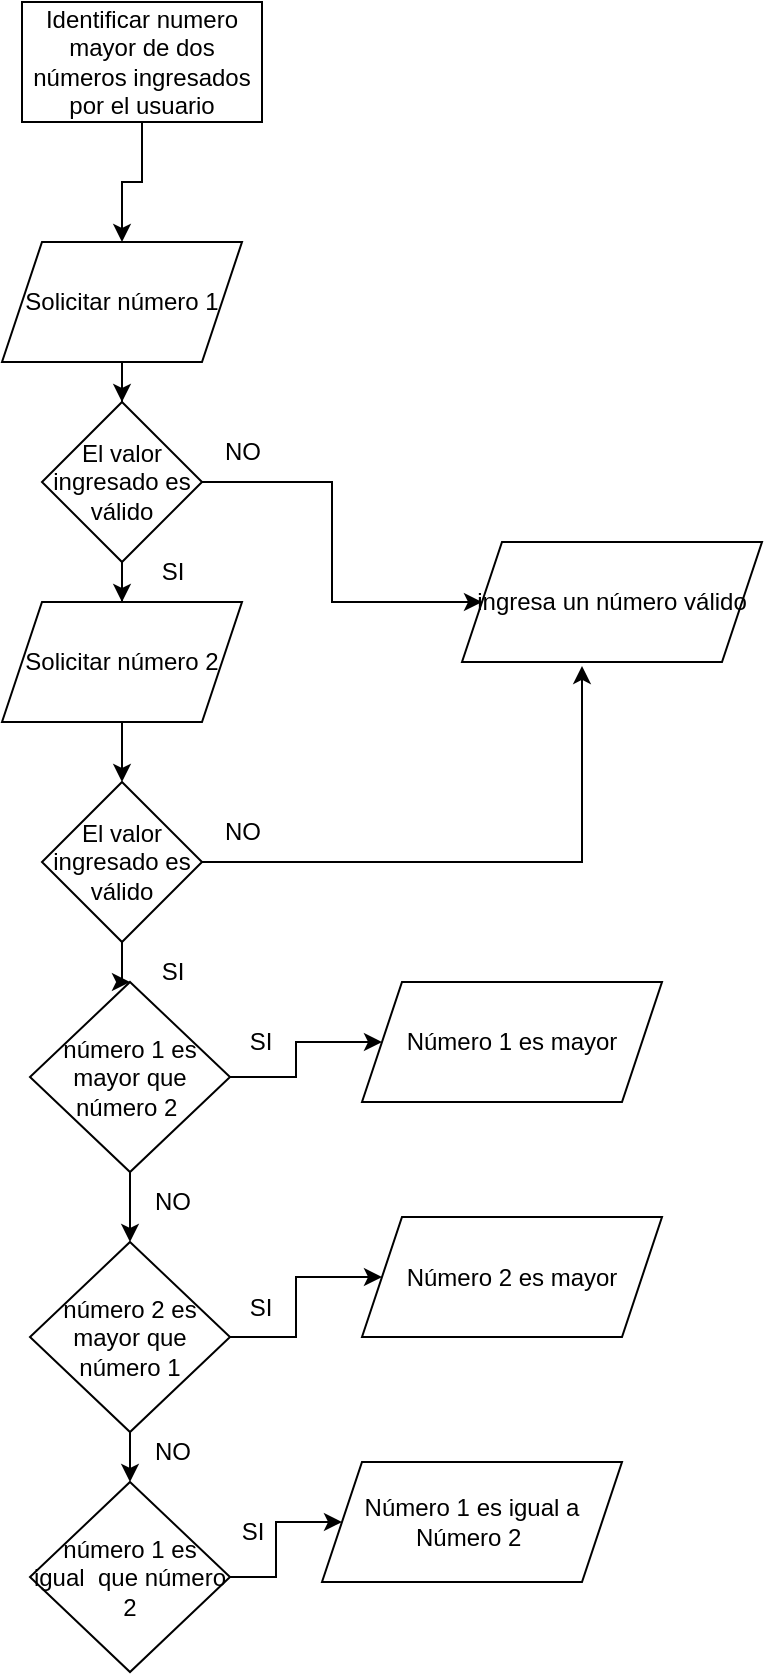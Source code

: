 <mxfile version="26.2.14">
  <diagram name="Página-1" id="dyqVrA5GCl1D7wgS-8rP">
    <mxGraphModel dx="1360" dy="793" grid="1" gridSize="10" guides="1" tooltips="1" connect="1" arrows="1" fold="1" page="1" pageScale="1" pageWidth="827" pageHeight="1169" math="0" shadow="0">
      <root>
        <mxCell id="0" />
        <mxCell id="1" parent="0" />
        <mxCell id="RI_AiMQp5WYKAtpPOHud-16" value="" style="edgeStyle=orthogonalEdgeStyle;rounded=0;orthogonalLoop=1;jettySize=auto;html=1;" edge="1" parent="1" source="RI_AiMQp5WYKAtpPOHud-1" target="RI_AiMQp5WYKAtpPOHud-2">
          <mxGeometry relative="1" as="geometry" />
        </mxCell>
        <mxCell id="RI_AiMQp5WYKAtpPOHud-1" value="Identificar numero mayor de dos números ingresados por el usuario" style="rounded=0;whiteSpace=wrap;html=1;" vertex="1" parent="1">
          <mxGeometry x="310" y="30" width="120" height="60" as="geometry" />
        </mxCell>
        <mxCell id="RI_AiMQp5WYKAtpPOHud-17" value="" style="edgeStyle=orthogonalEdgeStyle;rounded=0;orthogonalLoop=1;jettySize=auto;html=1;" edge="1" parent="1" source="RI_AiMQp5WYKAtpPOHud-2" target="RI_AiMQp5WYKAtpPOHud-4">
          <mxGeometry relative="1" as="geometry" />
        </mxCell>
        <mxCell id="RI_AiMQp5WYKAtpPOHud-2" value="Solicitar número 1" style="shape=parallelogram;perimeter=parallelogramPerimeter;whiteSpace=wrap;html=1;fixedSize=1;" vertex="1" parent="1">
          <mxGeometry x="300" y="150" width="120" height="60" as="geometry" />
        </mxCell>
        <mxCell id="RI_AiMQp5WYKAtpPOHud-21" value="" style="edgeStyle=orthogonalEdgeStyle;rounded=0;orthogonalLoop=1;jettySize=auto;html=1;" edge="1" parent="1" source="RI_AiMQp5WYKAtpPOHud-3" target="RI_AiMQp5WYKAtpPOHud-5">
          <mxGeometry relative="1" as="geometry" />
        </mxCell>
        <mxCell id="RI_AiMQp5WYKAtpPOHud-3" value="Solicitar número 2" style="shape=parallelogram;perimeter=parallelogramPerimeter;whiteSpace=wrap;html=1;fixedSize=1;" vertex="1" parent="1">
          <mxGeometry x="300" y="330" width="120" height="60" as="geometry" />
        </mxCell>
        <mxCell id="RI_AiMQp5WYKAtpPOHud-19" style="edgeStyle=orthogonalEdgeStyle;rounded=0;orthogonalLoop=1;jettySize=auto;html=1;" edge="1" parent="1" source="RI_AiMQp5WYKAtpPOHud-4" target="RI_AiMQp5WYKAtpPOHud-3">
          <mxGeometry relative="1" as="geometry" />
        </mxCell>
        <mxCell id="RI_AiMQp5WYKAtpPOHud-28" value="" style="edgeStyle=orthogonalEdgeStyle;rounded=0;orthogonalLoop=1;jettySize=auto;html=1;" edge="1" parent="1" source="RI_AiMQp5WYKAtpPOHud-4" target="RI_AiMQp5WYKAtpPOHud-6">
          <mxGeometry relative="1" as="geometry" />
        </mxCell>
        <mxCell id="RI_AiMQp5WYKAtpPOHud-4" value="El valor ingresado es válido" style="rhombus;whiteSpace=wrap;html=1;" vertex="1" parent="1">
          <mxGeometry x="320" y="230" width="80" height="80" as="geometry" />
        </mxCell>
        <mxCell id="RI_AiMQp5WYKAtpPOHud-22" value="" style="edgeStyle=orthogonalEdgeStyle;rounded=0;orthogonalLoop=1;jettySize=auto;html=1;" edge="1" parent="1" source="RI_AiMQp5WYKAtpPOHud-5" target="RI_AiMQp5WYKAtpPOHud-8">
          <mxGeometry relative="1" as="geometry" />
        </mxCell>
        <mxCell id="RI_AiMQp5WYKAtpPOHud-5" value="El valor ingresado es válido" style="rhombus;whiteSpace=wrap;html=1;" vertex="1" parent="1">
          <mxGeometry x="320" y="420" width="80" height="80" as="geometry" />
        </mxCell>
        <mxCell id="RI_AiMQp5WYKAtpPOHud-6" value="ingresa un número válido" style="shape=parallelogram;perimeter=parallelogramPerimeter;whiteSpace=wrap;html=1;fixedSize=1;" vertex="1" parent="1">
          <mxGeometry x="530" y="300" width="150" height="60" as="geometry" />
        </mxCell>
        <mxCell id="RI_AiMQp5WYKAtpPOHud-23" value="" style="edgeStyle=orthogonalEdgeStyle;rounded=0;orthogonalLoop=1;jettySize=auto;html=1;" edge="1" parent="1" source="RI_AiMQp5WYKAtpPOHud-8" target="RI_AiMQp5WYKAtpPOHud-9">
          <mxGeometry relative="1" as="geometry" />
        </mxCell>
        <mxCell id="RI_AiMQp5WYKAtpPOHud-25" value="" style="edgeStyle=orthogonalEdgeStyle;rounded=0;orthogonalLoop=1;jettySize=auto;html=1;" edge="1" parent="1" source="RI_AiMQp5WYKAtpPOHud-8" target="RI_AiMQp5WYKAtpPOHud-10">
          <mxGeometry relative="1" as="geometry" />
        </mxCell>
        <mxCell id="RI_AiMQp5WYKAtpPOHud-8" value="número 1 es mayor que número 2&amp;nbsp;" style="rhombus;whiteSpace=wrap;html=1;" vertex="1" parent="1">
          <mxGeometry x="314" y="520" width="100" height="95" as="geometry" />
        </mxCell>
        <mxCell id="RI_AiMQp5WYKAtpPOHud-24" value="" style="edgeStyle=orthogonalEdgeStyle;rounded=0;orthogonalLoop=1;jettySize=auto;html=1;" edge="1" parent="1" source="RI_AiMQp5WYKAtpPOHud-9" target="RI_AiMQp5WYKAtpPOHud-12">
          <mxGeometry relative="1" as="geometry" />
        </mxCell>
        <mxCell id="RI_AiMQp5WYKAtpPOHud-26" value="" style="edgeStyle=orthogonalEdgeStyle;rounded=0;orthogonalLoop=1;jettySize=auto;html=1;" edge="1" parent="1" source="RI_AiMQp5WYKAtpPOHud-9" target="RI_AiMQp5WYKAtpPOHud-11">
          <mxGeometry relative="1" as="geometry" />
        </mxCell>
        <mxCell id="RI_AiMQp5WYKAtpPOHud-9" value="número 2 es mayor que número 1" style="rhombus;whiteSpace=wrap;html=1;" vertex="1" parent="1">
          <mxGeometry x="314" y="650" width="100" height="95" as="geometry" />
        </mxCell>
        <mxCell id="RI_AiMQp5WYKAtpPOHud-10" value="Número 1 es mayor" style="shape=parallelogram;perimeter=parallelogramPerimeter;whiteSpace=wrap;html=1;fixedSize=1;" vertex="1" parent="1">
          <mxGeometry x="480" y="520" width="150" height="60" as="geometry" />
        </mxCell>
        <mxCell id="RI_AiMQp5WYKAtpPOHud-11" value="Número 2 es mayor" style="shape=parallelogram;perimeter=parallelogramPerimeter;whiteSpace=wrap;html=1;fixedSize=1;" vertex="1" parent="1">
          <mxGeometry x="480" y="637.5" width="150" height="60" as="geometry" />
        </mxCell>
        <mxCell id="RI_AiMQp5WYKAtpPOHud-27" value="" style="edgeStyle=orthogonalEdgeStyle;rounded=0;orthogonalLoop=1;jettySize=auto;html=1;" edge="1" parent="1" source="RI_AiMQp5WYKAtpPOHud-12" target="RI_AiMQp5WYKAtpPOHud-13">
          <mxGeometry relative="1" as="geometry" />
        </mxCell>
        <mxCell id="RI_AiMQp5WYKAtpPOHud-12" value="número 1 es igual&amp;nbsp; que número 2" style="rhombus;whiteSpace=wrap;html=1;" vertex="1" parent="1">
          <mxGeometry x="314" y="770" width="100" height="95" as="geometry" />
        </mxCell>
        <mxCell id="RI_AiMQp5WYKAtpPOHud-13" value="Número 1 es igual a Número 2&amp;nbsp;" style="shape=parallelogram;perimeter=parallelogramPerimeter;whiteSpace=wrap;html=1;fixedSize=1;" vertex="1" parent="1">
          <mxGeometry x="460" y="760" width="150" height="60" as="geometry" />
        </mxCell>
        <mxCell id="RI_AiMQp5WYKAtpPOHud-29" style="edgeStyle=orthogonalEdgeStyle;rounded=0;orthogonalLoop=1;jettySize=auto;html=1;entryX=0.4;entryY=1.033;entryDx=0;entryDy=0;entryPerimeter=0;" edge="1" parent="1" source="RI_AiMQp5WYKAtpPOHud-5" target="RI_AiMQp5WYKAtpPOHud-6">
          <mxGeometry relative="1" as="geometry" />
        </mxCell>
        <mxCell id="RI_AiMQp5WYKAtpPOHud-31" value="SI" style="text;html=1;align=center;verticalAlign=middle;resizable=0;points=[];autosize=1;strokeColor=none;fillColor=none;" vertex="1" parent="1">
          <mxGeometry x="370" y="500" width="30" height="30" as="geometry" />
        </mxCell>
        <mxCell id="RI_AiMQp5WYKAtpPOHud-32" value="SI" style="text;html=1;align=center;verticalAlign=middle;resizable=0;points=[];autosize=1;strokeColor=none;fillColor=none;" vertex="1" parent="1">
          <mxGeometry x="414" y="667.5" width="30" height="30" as="geometry" />
        </mxCell>
        <mxCell id="RI_AiMQp5WYKAtpPOHud-35" value="SI" style="text;html=1;align=center;verticalAlign=middle;resizable=0;points=[];autosize=1;strokeColor=none;fillColor=none;" vertex="1" parent="1">
          <mxGeometry x="414" y="535" width="30" height="30" as="geometry" />
        </mxCell>
        <mxCell id="RI_AiMQp5WYKAtpPOHud-36" value="SI" style="text;html=1;align=center;verticalAlign=middle;resizable=0;points=[];autosize=1;strokeColor=none;fillColor=none;" vertex="1" parent="1">
          <mxGeometry x="410" y="780" width="30" height="30" as="geometry" />
        </mxCell>
        <mxCell id="RI_AiMQp5WYKAtpPOHud-37" value="NO" style="text;html=1;align=center;verticalAlign=middle;resizable=0;points=[];autosize=1;strokeColor=none;fillColor=none;" vertex="1" parent="1">
          <mxGeometry x="365" y="615" width="40" height="30" as="geometry" />
        </mxCell>
        <mxCell id="RI_AiMQp5WYKAtpPOHud-38" value="NO" style="text;html=1;align=center;verticalAlign=middle;resizable=0;points=[];autosize=1;strokeColor=none;fillColor=none;" vertex="1" parent="1">
          <mxGeometry x="400" y="240" width="40" height="30" as="geometry" />
        </mxCell>
        <mxCell id="RI_AiMQp5WYKAtpPOHud-39" value="NO" style="text;html=1;align=center;verticalAlign=middle;resizable=0;points=[];autosize=1;strokeColor=none;fillColor=none;" vertex="1" parent="1">
          <mxGeometry x="400" y="430" width="40" height="30" as="geometry" />
        </mxCell>
        <mxCell id="RI_AiMQp5WYKAtpPOHud-41" value="NO" style="text;html=1;align=center;verticalAlign=middle;resizable=0;points=[];autosize=1;strokeColor=none;fillColor=none;" vertex="1" parent="1">
          <mxGeometry x="365" y="740" width="40" height="30" as="geometry" />
        </mxCell>
        <mxCell id="RI_AiMQp5WYKAtpPOHud-42" value="SI" style="text;html=1;align=center;verticalAlign=middle;resizable=0;points=[];autosize=1;strokeColor=none;fillColor=none;" vertex="1" parent="1">
          <mxGeometry x="370" y="300" width="30" height="30" as="geometry" />
        </mxCell>
      </root>
    </mxGraphModel>
  </diagram>
</mxfile>
